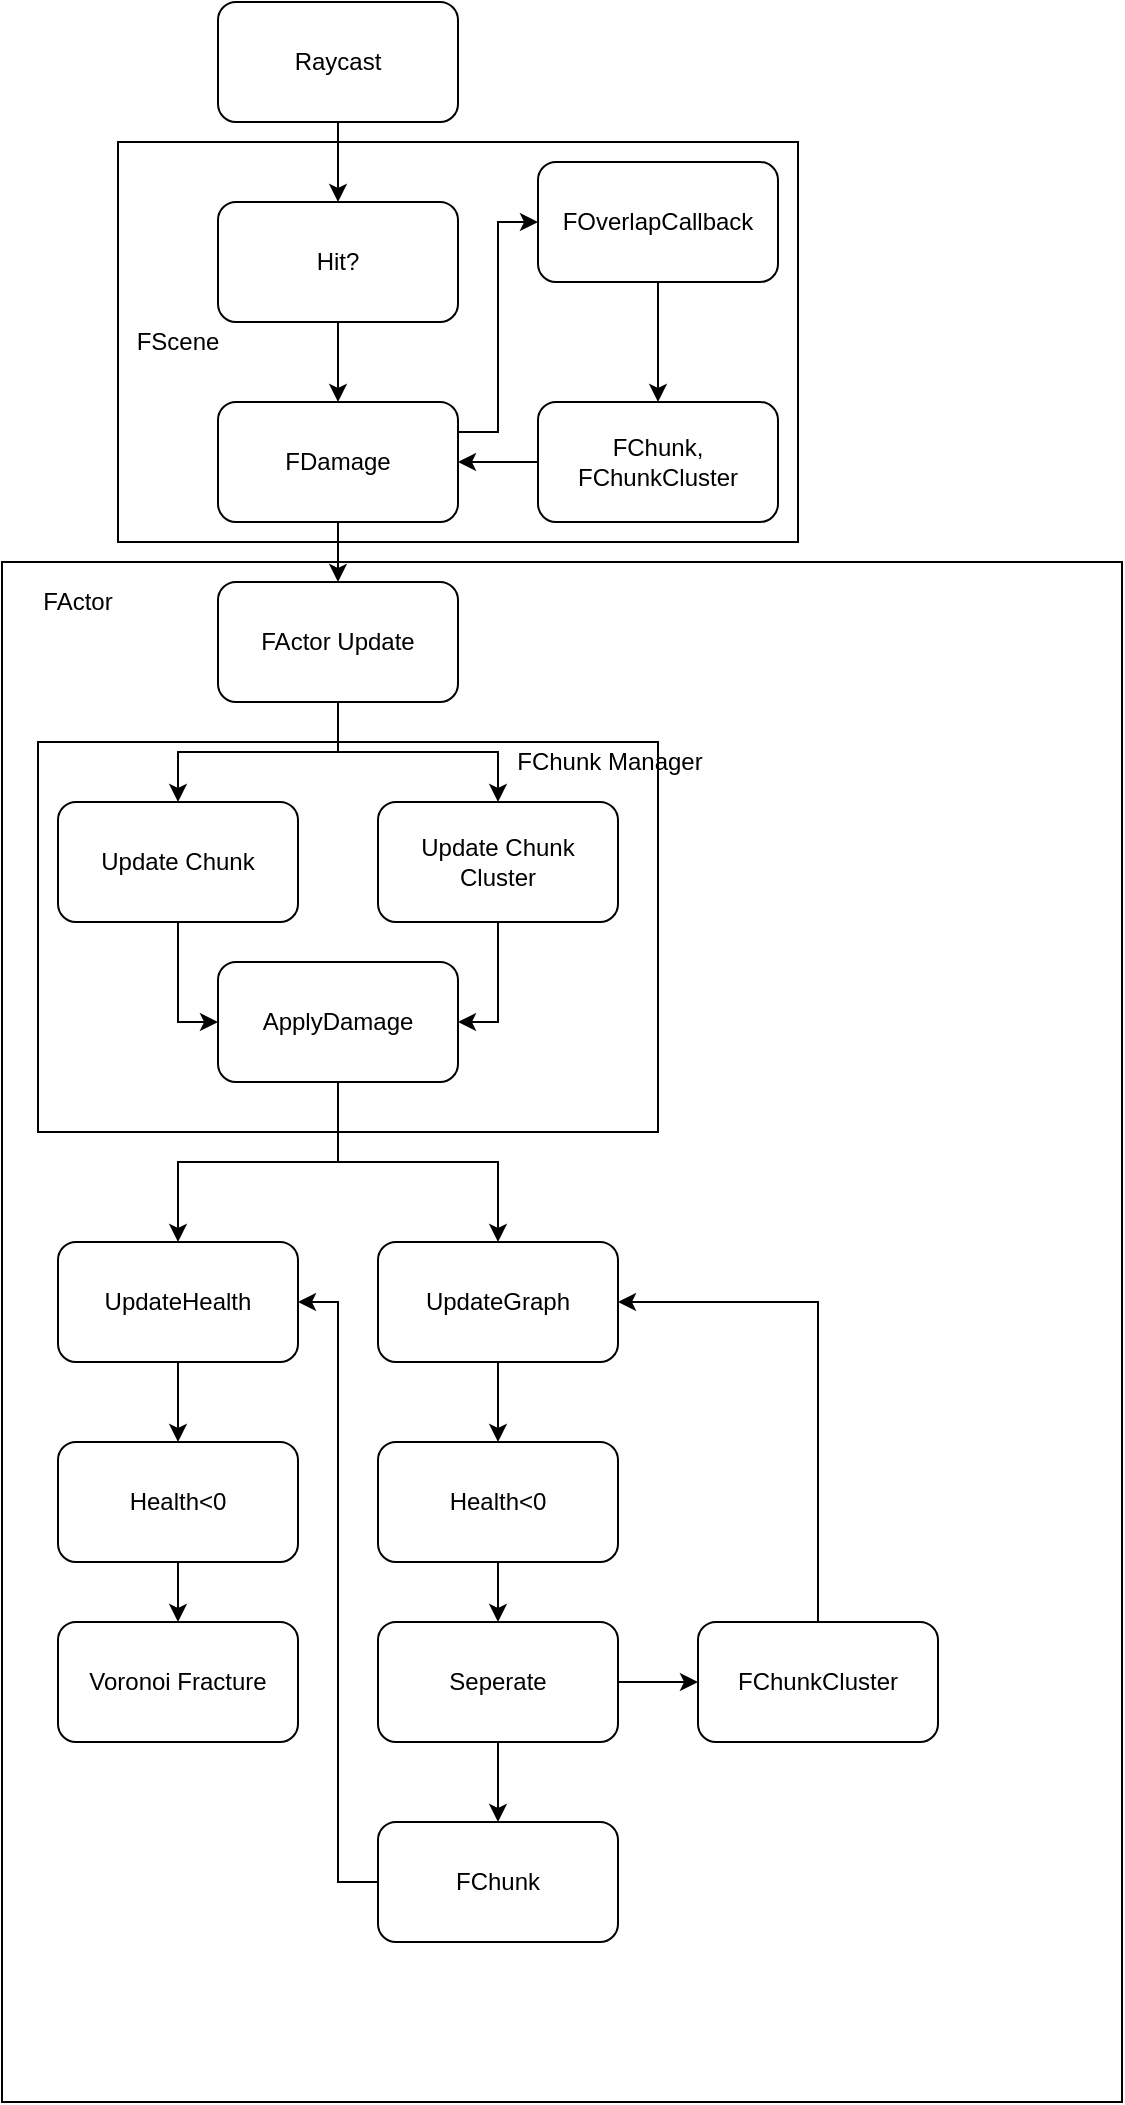 <mxfile version="12.2.4" pages="1"><diagram id="JZwHK8Tq7lfej3DAs-Ah" name="Page-1"><mxGraphModel dx="1489" dy="967" grid="1" gridSize="10" guides="1" tooltips="1" connect="1" arrows="1" fold="1" page="1" pageScale="1" pageWidth="827" pageHeight="1169" math="0" shadow="0"><root><mxCell id="0"/><mxCell id="1" parent="0"/><mxCell id="25" value="" style="rounded=0;whiteSpace=wrap;html=1;" parent="1" vertex="1"><mxGeometry x="110" y="330" width="560" height="770" as="geometry"/></mxCell><mxCell id="26" value="" style="rounded=0;whiteSpace=wrap;html=1;" parent="1" vertex="1"><mxGeometry x="128" y="420" width="310" height="195" as="geometry"/></mxCell><object label="" id="23"><mxCell style="rounded=0;whiteSpace=wrap;html=1;" parent="1" vertex="1"><mxGeometry x="168" y="120" width="340" height="200" as="geometry"/></mxCell></object><mxCell id="4" value="" style="edgeStyle=orthogonalEdgeStyle;rounded=0;orthogonalLoop=1;jettySize=auto;html=1;" parent="1" source="2" target="3" edge="1"><mxGeometry relative="1" as="geometry"/></mxCell><mxCell id="2" value="Raycast" style="rounded=1;whiteSpace=wrap;html=1;" parent="1" vertex="1"><mxGeometry x="218" y="50" width="120" height="60" as="geometry"/></mxCell><mxCell id="6" value="" style="edgeStyle=orthogonalEdgeStyle;rounded=0;orthogonalLoop=1;jettySize=auto;html=1;" parent="1" source="3" target="5" edge="1"><mxGeometry relative="1" as="geometry"/></mxCell><mxCell id="3" value="Hit?" style="rounded=1;whiteSpace=wrap;html=1;" parent="1" vertex="1"><mxGeometry x="218" y="150" width="120" height="60" as="geometry"/></mxCell><mxCell id="10" value="" style="edgeStyle=orthogonalEdgeStyle;rounded=0;orthogonalLoop=1;jettySize=auto;html=1;entryX=0;entryY=0.5;entryDx=0;entryDy=0;exitX=1;exitY=0.25;exitDx=0;exitDy=0;" parent="1" source="5" target="7" edge="1"><mxGeometry relative="1" as="geometry"/></mxCell><mxCell id="15" value="" style="edgeStyle=orthogonalEdgeStyle;rounded=0;orthogonalLoop=1;jettySize=auto;html=1;" parent="1" source="5" target="14" edge="1"><mxGeometry relative="1" as="geometry"/></mxCell><mxCell id="5" value="FDamage" style="rounded=1;whiteSpace=wrap;html=1;" parent="1" vertex="1"><mxGeometry x="218" y="250" width="120" height="60" as="geometry"/></mxCell><mxCell id="17" value="" style="edgeStyle=orthogonalEdgeStyle;rounded=0;orthogonalLoop=1;jettySize=auto;html=1;" parent="1" source="14" target="16" edge="1"><mxGeometry relative="1" as="geometry"/></mxCell><mxCell id="19" value="" style="edgeStyle=orthogonalEdgeStyle;rounded=0;orthogonalLoop=1;jettySize=auto;html=1;" parent="1" source="14" target="18" edge="1"><mxGeometry relative="1" as="geometry"/></mxCell><mxCell id="14" value="FActor Update" style="rounded=1;whiteSpace=wrap;html=1;" parent="1" vertex="1"><mxGeometry x="218" y="340" width="120" height="60" as="geometry"/></mxCell><mxCell id="32" style="edgeStyle=orthogonalEdgeStyle;rounded=0;orthogonalLoop=1;jettySize=auto;html=1;exitX=0.5;exitY=1;exitDx=0;exitDy=0;entryX=1;entryY=0.5;entryDx=0;entryDy=0;" parent="1" source="18" target="29" edge="1"><mxGeometry relative="1" as="geometry"/></mxCell><mxCell id="18" value="Update Chunk&lt;br&gt;Cluster" style="rounded=1;whiteSpace=wrap;html=1;" parent="1" vertex="1"><mxGeometry x="298" y="450" width="120" height="60" as="geometry"/></mxCell><mxCell id="31" style="edgeStyle=orthogonalEdgeStyle;rounded=0;orthogonalLoop=1;jettySize=auto;html=1;exitX=0.5;exitY=1;exitDx=0;exitDy=0;entryX=0;entryY=0.5;entryDx=0;entryDy=0;" parent="1" source="16" target="29" edge="1"><mxGeometry relative="1" as="geometry"/></mxCell><mxCell id="16" value="Update Chunk" style="rounded=1;whiteSpace=wrap;html=1;" parent="1" vertex="1"><mxGeometry x="138" y="450" width="120" height="60" as="geometry"/></mxCell><mxCell id="12" value="" style="edgeStyle=orthogonalEdgeStyle;rounded=0;orthogonalLoop=1;jettySize=auto;html=1;" parent="1" source="7" target="11" edge="1"><mxGeometry relative="1" as="geometry"/></mxCell><mxCell id="7" value="FOverlapCallback" style="rounded=1;whiteSpace=wrap;html=1;" parent="1" vertex="1"><mxGeometry x="378" y="130" width="120" height="60" as="geometry"/></mxCell><mxCell id="13" style="edgeStyle=orthogonalEdgeStyle;rounded=0;orthogonalLoop=1;jettySize=auto;html=1;entryX=1;entryY=0.5;entryDx=0;entryDy=0;" parent="1" source="11" target="5" edge="1"><mxGeometry relative="1" as="geometry"/></mxCell><mxCell id="11" value="FChunk,&lt;br&gt;FChunkCluster" style="rounded=1;whiteSpace=wrap;html=1;" parent="1" vertex="1"><mxGeometry x="378" y="250" width="120" height="60" as="geometry"/></mxCell><mxCell id="24" value="FScene" style="text;html=1;strokeColor=none;fillColor=none;align=center;verticalAlign=middle;whiteSpace=wrap;rounded=0;" parent="1" vertex="1"><mxGeometry x="178" y="210" width="40" height="20" as="geometry"/></mxCell><mxCell id="27" value="FChunk Manager" style="text;html=1;strokeColor=none;fillColor=none;align=center;verticalAlign=middle;whiteSpace=wrap;rounded=0;" parent="1" vertex="1"><mxGeometry x="358" y="420" width="112" height="20" as="geometry"/></mxCell><mxCell id="28" value="FActor" style="text;html=1;strokeColor=none;fillColor=none;align=center;verticalAlign=middle;whiteSpace=wrap;rounded=0;" parent="1" vertex="1"><mxGeometry x="128" y="340" width="40" height="20" as="geometry"/></mxCell><mxCell id="36" style="edgeStyle=orthogonalEdgeStyle;rounded=0;orthogonalLoop=1;jettySize=auto;html=1;exitX=0.5;exitY=1;exitDx=0;exitDy=0;" parent="1" source="29" target="35" edge="1"><mxGeometry relative="1" as="geometry"/></mxCell><mxCell id="38" style="edgeStyle=orthogonalEdgeStyle;rounded=0;orthogonalLoop=1;jettySize=auto;html=1;exitX=0.5;exitY=1;exitDx=0;exitDy=0;" parent="1" source="29" target="37" edge="1"><mxGeometry relative="1" as="geometry"/></mxCell><mxCell id="29" value="ApplyDamage" style="rounded=1;whiteSpace=wrap;html=1;" parent="1" vertex="1"><mxGeometry x="218" y="530" width="120" height="60" as="geometry"/></mxCell><mxCell id="40" style="edgeStyle=orthogonalEdgeStyle;rounded=0;orthogonalLoop=1;jettySize=auto;html=1;exitX=0.5;exitY=1;exitDx=0;exitDy=0;" parent="1" source="35" target="39" edge="1"><mxGeometry relative="1" as="geometry"/></mxCell><mxCell id="35" value="UpdateHealth" style="rounded=1;whiteSpace=wrap;html=1;" parent="1" vertex="1"><mxGeometry x="138" y="670" width="120" height="60" as="geometry"/></mxCell><mxCell id="44" value="" style="edgeStyle=orthogonalEdgeStyle;rounded=0;orthogonalLoop=1;jettySize=auto;html=1;" parent="1" source="37" target="43" edge="1"><mxGeometry relative="1" as="geometry"/></mxCell><mxCell id="37" value="UpdateGraph" style="rounded=1;whiteSpace=wrap;html=1;" parent="1" vertex="1"><mxGeometry x="298" y="670" width="120" height="60" as="geometry"/></mxCell><mxCell id="46" value="" style="edgeStyle=orthogonalEdgeStyle;rounded=0;orthogonalLoop=1;jettySize=auto;html=1;" parent="1" source="43" target="45" edge="1"><mxGeometry relative="1" as="geometry"/></mxCell><mxCell id="43" value="Health&amp;lt;0" style="rounded=1;whiteSpace=wrap;html=1;" parent="1" vertex="1"><mxGeometry x="298" y="770" width="120" height="60" as="geometry"/></mxCell><mxCell id="47" style="edgeStyle=orthogonalEdgeStyle;rounded=0;orthogonalLoop=1;jettySize=auto;html=1;exitX=0;exitY=0.5;exitDx=0;exitDy=0;entryX=1;entryY=0.5;entryDx=0;entryDy=0;" parent="1" source="48" target="35" edge="1"><mxGeometry relative="1" as="geometry"/></mxCell><mxCell id="49" value="" style="edgeStyle=orthogonalEdgeStyle;rounded=0;orthogonalLoop=1;jettySize=auto;html=1;" parent="1" source="45" target="48" edge="1"><mxGeometry relative="1" as="geometry"/></mxCell><mxCell id="51" value="" style="edgeStyle=orthogonalEdgeStyle;rounded=0;orthogonalLoop=1;jettySize=auto;html=1;" parent="1" source="45" target="50" edge="1"><mxGeometry relative="1" as="geometry"/></mxCell><mxCell id="45" value="Seperate" style="rounded=1;whiteSpace=wrap;html=1;" parent="1" vertex="1"><mxGeometry x="298" y="860" width="120" height="60" as="geometry"/></mxCell><mxCell id="52" style="edgeStyle=orthogonalEdgeStyle;rounded=0;orthogonalLoop=1;jettySize=auto;html=1;entryX=1;entryY=0.5;entryDx=0;entryDy=0;exitX=0.5;exitY=0;exitDx=0;exitDy=0;" parent="1" source="50" target="37" edge="1"><mxGeometry relative="1" as="geometry"/></mxCell><mxCell id="50" value="FChunkCluster" style="rounded=1;whiteSpace=wrap;html=1;" parent="1" vertex="1"><mxGeometry x="458" y="860" width="120" height="60" as="geometry"/></mxCell><mxCell id="48" value="FChunk" style="rounded=1;whiteSpace=wrap;html=1;" parent="1" vertex="1"><mxGeometry x="298" y="960" width="120" height="60" as="geometry"/></mxCell><mxCell id="42" value="" style="edgeStyle=orthogonalEdgeStyle;rounded=0;orthogonalLoop=1;jettySize=auto;html=1;" parent="1" source="39" target="41" edge="1"><mxGeometry relative="1" as="geometry"/></mxCell><mxCell id="39" value="Health&amp;lt;0" style="rounded=1;whiteSpace=wrap;html=1;" parent="1" vertex="1"><mxGeometry x="138" y="770" width="120" height="60" as="geometry"/></mxCell><mxCell id="41" value="Voronoi Fracture" style="rounded=1;whiteSpace=wrap;html=1;" parent="1" vertex="1"><mxGeometry x="138" y="860" width="120" height="60" as="geometry"/></mxCell></root></mxGraphModel></diagram></mxfile>